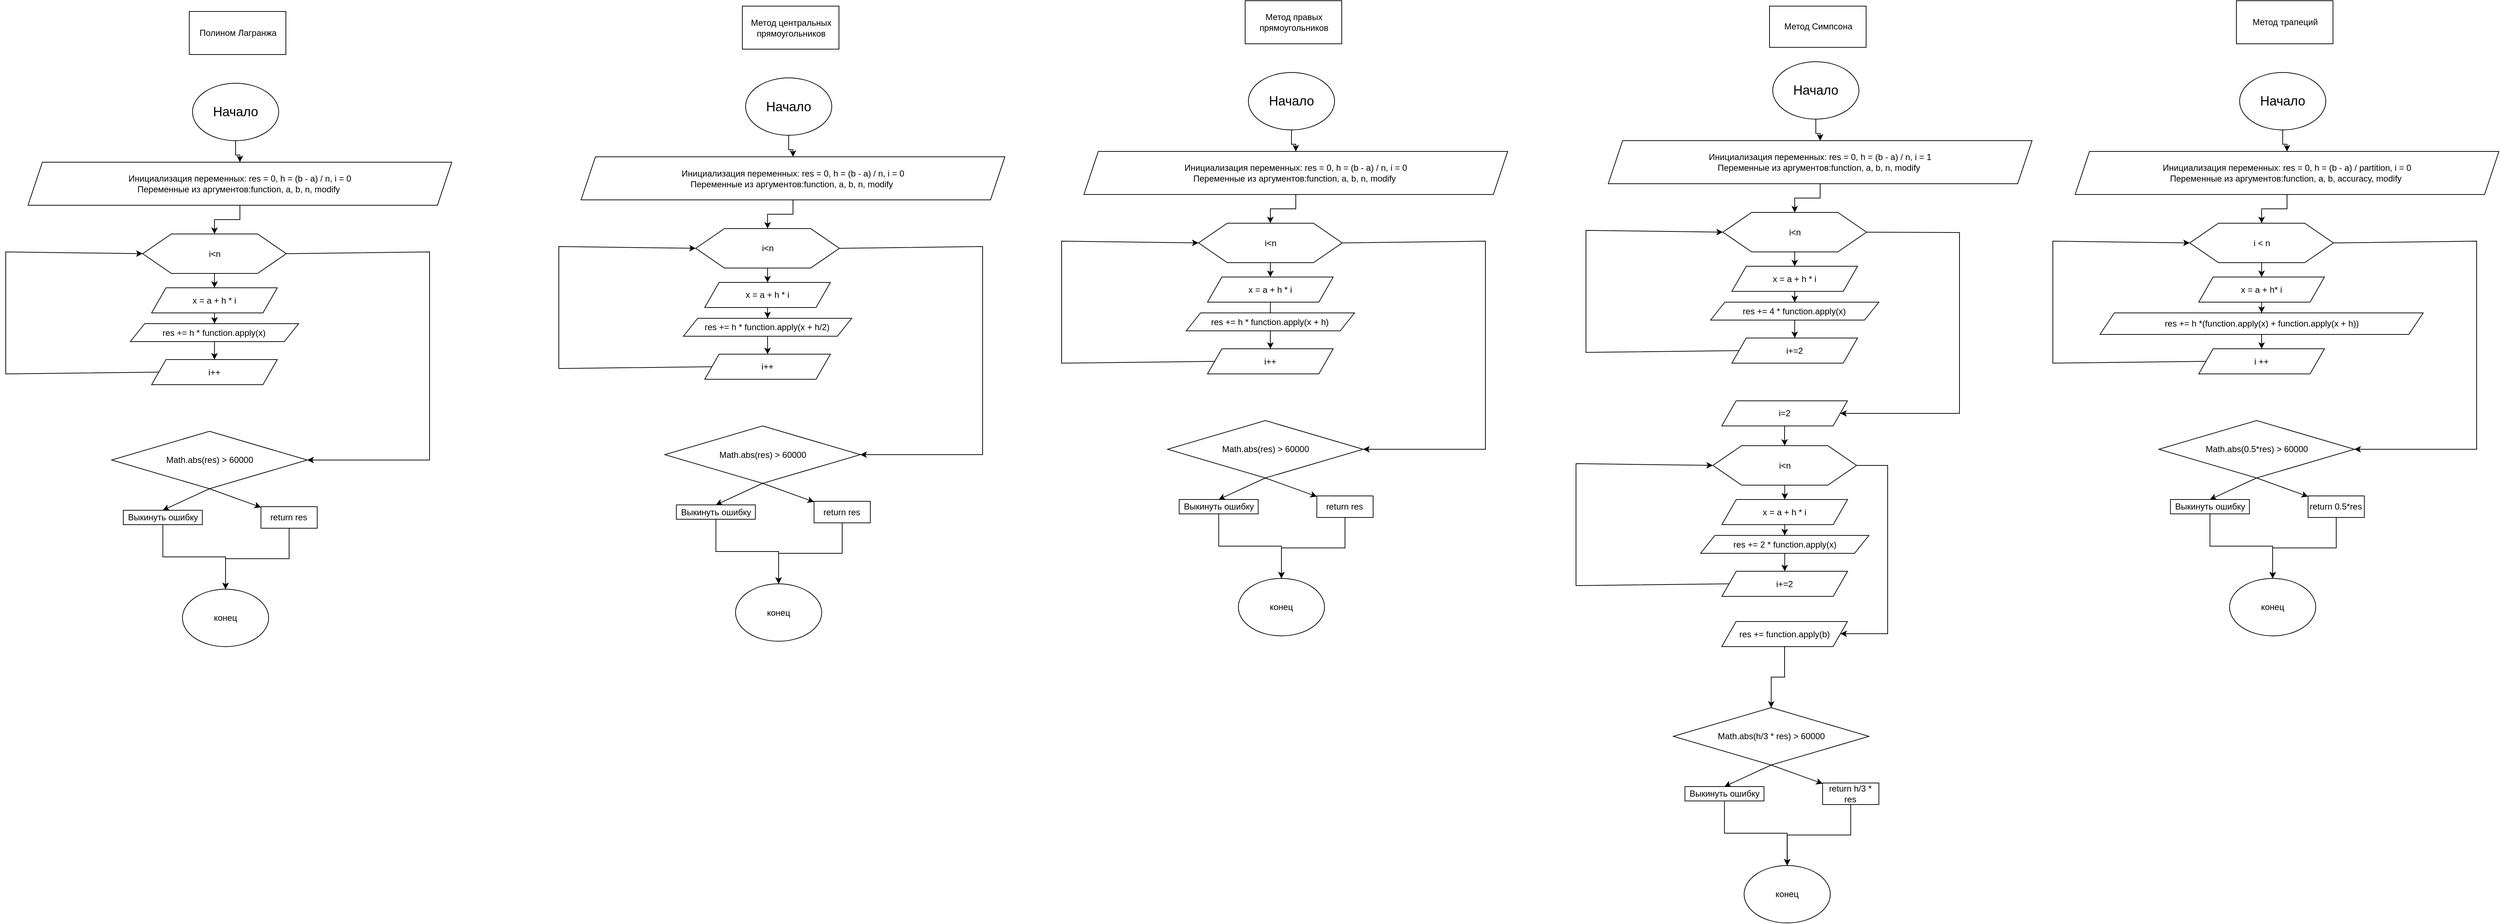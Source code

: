 <mxfile version="24.2.5" type="device">
  <diagram name="Страница — 1" id="jQywgSG6DH7RQjWW9mtv">
    <mxGraphModel dx="5396" dy="464" grid="1" gridSize="10" guides="1" tooltips="1" connect="1" arrows="1" fold="1" page="1" pageScale="1" pageWidth="827" pageHeight="1169" math="0" shadow="0">
      <root>
        <mxCell id="0" />
        <mxCell id="1" parent="0" />
        <mxCell id="feCrvd7pG5GOB3gKW0TG-1" style="edgeStyle=orthogonalEdgeStyle;rounded=0;orthogonalLoop=1;jettySize=auto;html=1;entryX=0.5;entryY=0;entryDx=0;entryDy=0;" parent="1" source="feCrvd7pG5GOB3gKW0TG-2" target="feCrvd7pG5GOB3gKW0TG-4" edge="1">
          <mxGeometry relative="1" as="geometry" />
        </mxCell>
        <mxCell id="feCrvd7pG5GOB3gKW0TG-2" value="&lt;font style=&quot;font-size: 18px;&quot;&gt;Начало&lt;/font&gt;" style="ellipse;whiteSpace=wrap;html=1;" parent="1" vertex="1">
          <mxGeometry x="-1760" y="305" width="120" height="80" as="geometry" />
        </mxCell>
        <mxCell id="feCrvd7pG5GOB3gKW0TG-3" style="edgeStyle=orthogonalEdgeStyle;rounded=0;orthogonalLoop=1;jettySize=auto;html=1;exitX=0.5;exitY=1;exitDx=0;exitDy=0;entryX=0.5;entryY=0;entryDx=0;entryDy=0;" parent="1" source="feCrvd7pG5GOB3gKW0TG-4" target="feCrvd7pG5GOB3gKW0TG-7" edge="1">
          <mxGeometry relative="1" as="geometry">
            <mxPoint x="-1716.5" y="505" as="targetPoint" />
          </mxGeometry>
        </mxCell>
        <mxCell id="feCrvd7pG5GOB3gKW0TG-4" value="&lt;font style=&quot;font-size: 12px;&quot;&gt;Инициализация переменных: res = 0, h = (b - a) / partition, i = 0&lt;/font&gt;&lt;div&gt;&lt;div&gt;&lt;font style=&quot;font-size: 12px;&quot;&gt;Переменные из аргументов:function, a, b, accuracy, modify&amp;nbsp;&lt;/font&gt;&lt;/div&gt;&lt;/div&gt;" style="shape=parallelogram;perimeter=parallelogramPerimeter;whiteSpace=wrap;html=1;fixedSize=1;" parent="1" vertex="1">
          <mxGeometry x="-1989" y="415" width="590" height="60" as="geometry" />
        </mxCell>
        <mxCell id="feCrvd7pG5GOB3gKW0TG-5" value="Метод трапеций" style="rounded=0;whiteSpace=wrap;html=1;" parent="1" vertex="1">
          <mxGeometry x="-1764.5" y="205" width="134.5" height="60" as="geometry" />
        </mxCell>
        <mxCell id="feCrvd7pG5GOB3gKW0TG-6" style="edgeStyle=orthogonalEdgeStyle;rounded=0;orthogonalLoop=1;jettySize=auto;html=1;exitX=0.5;exitY=1;exitDx=0;exitDy=0;entryX=0.5;entryY=0;entryDx=0;entryDy=0;" parent="1" source="feCrvd7pG5GOB3gKW0TG-7" target="feCrvd7pG5GOB3gKW0TG-8" edge="1">
          <mxGeometry relative="1" as="geometry" />
        </mxCell>
        <mxCell id="feCrvd7pG5GOB3gKW0TG-7" value="i &amp;lt; n" style="shape=hexagon;perimeter=hexagonPerimeter2;whiteSpace=wrap;html=1;fixedSize=1;size=40;" parent="1" vertex="1">
          <mxGeometry x="-1829.4" y="515" width="200" height="55" as="geometry" />
        </mxCell>
        <mxCell id="feCrvd7pG5GOB3gKW0TG-26" value="" style="edgeStyle=orthogonalEdgeStyle;rounded=0;orthogonalLoop=1;jettySize=auto;html=1;" parent="1" source="feCrvd7pG5GOB3gKW0TG-8" target="feCrvd7pG5GOB3gKW0TG-24" edge="1">
          <mxGeometry relative="1" as="geometry" />
        </mxCell>
        <mxCell id="feCrvd7pG5GOB3gKW0TG-8" value="x = a + h* i" style="shape=parallelogram;perimeter=parallelogramPerimeter;whiteSpace=wrap;html=1;fixedSize=1;" parent="1" vertex="1">
          <mxGeometry x="-1816.9" y="590" width="175" height="35" as="geometry" />
        </mxCell>
        <mxCell id="feCrvd7pG5GOB3gKW0TG-10" value="Math.abs(0.5*res) &amp;gt; 60000" style="rhombus;whiteSpace=wrap;html=1;" parent="1" vertex="1">
          <mxGeometry x="-1872.47" y="790" width="272.25" height="80" as="geometry" />
        </mxCell>
        <mxCell id="feCrvd7pG5GOB3gKW0TG-33" value="" style="edgeStyle=orthogonalEdgeStyle;rounded=0;orthogonalLoop=1;jettySize=auto;html=1;" parent="1" source="feCrvd7pG5GOB3gKW0TG-11" target="feCrvd7pG5GOB3gKW0TG-21" edge="1">
          <mxGeometry relative="1" as="geometry" />
        </mxCell>
        <mxCell id="feCrvd7pG5GOB3gKW0TG-11" value="Выкинуть ошибку" style="rounded=0;whiteSpace=wrap;html=1;" parent="1" vertex="1">
          <mxGeometry x="-1856.34" y="900" width="110" height="20.04" as="geometry" />
        </mxCell>
        <mxCell id="feCrvd7pG5GOB3gKW0TG-12" value="" style="endArrow=classic;html=1;rounded=0;exitX=0.5;exitY=1;exitDx=0;exitDy=0;entryX=0.5;entryY=0;entryDx=0;entryDy=0;" parent="1" source="feCrvd7pG5GOB3gKW0TG-10" target="feCrvd7pG5GOB3gKW0TG-11" edge="1">
          <mxGeometry width="50" height="50" relative="1" as="geometry">
            <mxPoint x="-1746.34" y="820" as="sourcePoint" />
            <mxPoint x="-1696.34" y="770" as="targetPoint" />
          </mxGeometry>
        </mxCell>
        <mxCell id="feCrvd7pG5GOB3gKW0TG-14" value="" style="endArrow=classic;html=1;rounded=0;exitX=0.5;exitY=1;exitDx=0;exitDy=0;" parent="1" source="feCrvd7pG5GOB3gKW0TG-10" target="feCrvd7pG5GOB3gKW0TG-15" edge="1">
          <mxGeometry width="50" height="50" relative="1" as="geometry">
            <mxPoint x="-1556.34" y="980" as="sourcePoint" />
            <mxPoint x="-1536.34" y="860" as="targetPoint" />
          </mxGeometry>
        </mxCell>
        <mxCell id="feCrvd7pG5GOB3gKW0TG-32" value="" style="edgeStyle=orthogonalEdgeStyle;rounded=0;orthogonalLoop=1;jettySize=auto;html=1;" parent="1" source="feCrvd7pG5GOB3gKW0TG-15" target="feCrvd7pG5GOB3gKW0TG-21" edge="1">
          <mxGeometry relative="1" as="geometry" />
        </mxCell>
        <mxCell id="feCrvd7pG5GOB3gKW0TG-15" value="return 0.5*res" style="rounded=0;whiteSpace=wrap;html=1;" parent="1" vertex="1">
          <mxGeometry x="-1664.72" y="895" width="78.38" height="30.04" as="geometry" />
        </mxCell>
        <mxCell id="feCrvd7pG5GOB3gKW0TG-21" value="конец" style="ellipse;whiteSpace=wrap;html=1;" parent="1" vertex="1">
          <mxGeometry x="-1774.0" y="1010" width="120" height="80" as="geometry" />
        </mxCell>
        <mxCell id="feCrvd7pG5GOB3gKW0TG-23" value="" style="endArrow=classic;html=1;rounded=0;exitX=1;exitY=0.5;exitDx=0;exitDy=0;entryX=1;entryY=0.5;entryDx=0;entryDy=0;" parent="1" source="feCrvd7pG5GOB3gKW0TG-7" target="feCrvd7pG5GOB3gKW0TG-10" edge="1">
          <mxGeometry width="50" height="50" relative="1" as="geometry">
            <mxPoint x="-1680" y="605" as="sourcePoint" />
            <mxPoint x="-1390" y="1023.133" as="targetPoint" />
            <Array as="points">
              <mxPoint x="-1430" y="540" />
              <mxPoint x="-1430" y="830" />
            </Array>
          </mxGeometry>
        </mxCell>
        <mxCell id="feCrvd7pG5GOB3gKW0TG-28" value="" style="edgeStyle=orthogonalEdgeStyle;rounded=0;orthogonalLoop=1;jettySize=auto;html=1;" parent="1" source="feCrvd7pG5GOB3gKW0TG-24" target="feCrvd7pG5GOB3gKW0TG-27" edge="1">
          <mxGeometry relative="1" as="geometry" />
        </mxCell>
        <mxCell id="feCrvd7pG5GOB3gKW0TG-24" value="res += h *(function.apply(x) + function.apply(x + h))" style="shape=parallelogram;perimeter=parallelogramPerimeter;whiteSpace=wrap;html=1;fixedSize=1;" parent="1" vertex="1">
          <mxGeometry x="-1954.4" y="640" width="450" height="30" as="geometry" />
        </mxCell>
        <mxCell id="feCrvd7pG5GOB3gKW0TG-27" value="i ++" style="shape=parallelogram;perimeter=parallelogramPerimeter;whiteSpace=wrap;html=1;fixedSize=1;" parent="1" vertex="1">
          <mxGeometry x="-1816.9" y="690" width="175" height="35" as="geometry" />
        </mxCell>
        <mxCell id="feCrvd7pG5GOB3gKW0TG-31" value="" style="endArrow=classic;html=1;rounded=0;exitX=0;exitY=0.5;exitDx=0;exitDy=0;entryX=0;entryY=0.5;entryDx=0;entryDy=0;" parent="1" source="feCrvd7pG5GOB3gKW0TG-27" target="feCrvd7pG5GOB3gKW0TG-7" edge="1">
          <mxGeometry width="50" height="50" relative="1" as="geometry">
            <mxPoint x="-1750" y="810" as="sourcePoint" />
            <mxPoint x="-1931.067" y="710" as="targetPoint" />
            <Array as="points">
              <mxPoint x="-2020" y="710" />
              <mxPoint x="-2020" y="540" />
            </Array>
          </mxGeometry>
        </mxCell>
        <mxCell id="feCrvd7pG5GOB3gKW0TG-38" value="Метод Симпсона" style="rounded=0;whiteSpace=wrap;html=1;" parent="1" vertex="1">
          <mxGeometry x="-2414.5" y="212.5" width="134.5" height="57.5" as="geometry" />
        </mxCell>
        <mxCell id="feCrvd7pG5GOB3gKW0TG-100" style="edgeStyle=orthogonalEdgeStyle;rounded=0;orthogonalLoop=1;jettySize=auto;html=1;entryX=0.5;entryY=0;entryDx=0;entryDy=0;" parent="1" source="feCrvd7pG5GOB3gKW0TG-101" target="feCrvd7pG5GOB3gKW0TG-103" edge="1">
          <mxGeometry relative="1" as="geometry" />
        </mxCell>
        <mxCell id="feCrvd7pG5GOB3gKW0TG-101" value="&lt;font style=&quot;font-size: 18px;&quot;&gt;Начало&lt;/font&gt;" style="ellipse;whiteSpace=wrap;html=1;" parent="1" vertex="1">
          <mxGeometry x="-4610" y="320" width="120" height="80" as="geometry" />
        </mxCell>
        <mxCell id="feCrvd7pG5GOB3gKW0TG-102" style="edgeStyle=orthogonalEdgeStyle;rounded=0;orthogonalLoop=1;jettySize=auto;html=1;exitX=0.5;exitY=1;exitDx=0;exitDy=0;entryX=0.5;entryY=0;entryDx=0;entryDy=0;" parent="1" source="feCrvd7pG5GOB3gKW0TG-103" target="feCrvd7pG5GOB3gKW0TG-106" edge="1">
          <mxGeometry relative="1" as="geometry">
            <mxPoint x="-4566.5" y="520" as="targetPoint" />
          </mxGeometry>
        </mxCell>
        <mxCell id="feCrvd7pG5GOB3gKW0TG-103" value="&lt;font style=&quot;font-size: 12px;&quot;&gt;Инициализация переменных: res = 0, h = (b - a) / n, i = 0&lt;/font&gt;&lt;div&gt;&lt;div&gt;&lt;font style=&quot;font-size: 12px;&quot;&gt;Переменные из аргументов:function, a, b, n, modify&amp;nbsp;&lt;/font&gt;&lt;/div&gt;&lt;/div&gt;" style="shape=parallelogram;perimeter=parallelogramPerimeter;whiteSpace=wrap;html=1;fixedSize=1;" parent="1" vertex="1">
          <mxGeometry x="-4839" y="430" width="590" height="60" as="geometry" />
        </mxCell>
        <mxCell id="feCrvd7pG5GOB3gKW0TG-104" value="Полином Лагранжа" style="rounded=0;whiteSpace=wrap;html=1;" parent="1" vertex="1">
          <mxGeometry x="-4614.5" y="220" width="134.5" height="60" as="geometry" />
        </mxCell>
        <mxCell id="feCrvd7pG5GOB3gKW0TG-105" style="edgeStyle=orthogonalEdgeStyle;rounded=0;orthogonalLoop=1;jettySize=auto;html=1;exitX=0.5;exitY=1;exitDx=0;exitDy=0;entryX=0.5;entryY=0;entryDx=0;entryDy=0;" parent="1" source="feCrvd7pG5GOB3gKW0TG-106" target="feCrvd7pG5GOB3gKW0TG-108" edge="1">
          <mxGeometry relative="1" as="geometry" />
        </mxCell>
        <mxCell id="feCrvd7pG5GOB3gKW0TG-106" value="i&amp;lt;n" style="shape=hexagon;perimeter=hexagonPerimeter2;whiteSpace=wrap;html=1;fixedSize=1;size=40;" parent="1" vertex="1">
          <mxGeometry x="-4679.4" y="530" width="200" height="55" as="geometry" />
        </mxCell>
        <mxCell id="feCrvd7pG5GOB3gKW0TG-107" value="" style="edgeStyle=orthogonalEdgeStyle;rounded=0;orthogonalLoop=1;jettySize=auto;html=1;" parent="1" source="feCrvd7pG5GOB3gKW0TG-108" target="feCrvd7pG5GOB3gKW0TG-119" edge="1">
          <mxGeometry relative="1" as="geometry" />
        </mxCell>
        <mxCell id="feCrvd7pG5GOB3gKW0TG-108" value="x = a + h * i" style="shape=parallelogram;perimeter=parallelogramPerimeter;whiteSpace=wrap;html=1;fixedSize=1;" parent="1" vertex="1">
          <mxGeometry x="-4666.9" y="605" width="175" height="35" as="geometry" />
        </mxCell>
        <mxCell id="feCrvd7pG5GOB3gKW0TG-109" value="Math.abs(res) &amp;gt; 60000" style="rhombus;whiteSpace=wrap;html=1;" parent="1" vertex="1">
          <mxGeometry x="-4722.47" y="805" width="272.25" height="80" as="geometry" />
        </mxCell>
        <mxCell id="feCrvd7pG5GOB3gKW0TG-110" value="" style="edgeStyle=orthogonalEdgeStyle;rounded=0;orthogonalLoop=1;jettySize=auto;html=1;" parent="1" source="feCrvd7pG5GOB3gKW0TG-111" target="feCrvd7pG5GOB3gKW0TG-116" edge="1">
          <mxGeometry relative="1" as="geometry" />
        </mxCell>
        <mxCell id="feCrvd7pG5GOB3gKW0TG-111" value="Выкинуть ошибку" style="rounded=0;whiteSpace=wrap;html=1;" parent="1" vertex="1">
          <mxGeometry x="-4706.34" y="915" width="110" height="20.04" as="geometry" />
        </mxCell>
        <mxCell id="feCrvd7pG5GOB3gKW0TG-112" value="" style="endArrow=classic;html=1;rounded=0;exitX=0.5;exitY=1;exitDx=0;exitDy=0;entryX=0.5;entryY=0;entryDx=0;entryDy=0;" parent="1" source="feCrvd7pG5GOB3gKW0TG-109" target="feCrvd7pG5GOB3gKW0TG-111" edge="1">
          <mxGeometry width="50" height="50" relative="1" as="geometry">
            <mxPoint x="-4596.34" y="835" as="sourcePoint" />
            <mxPoint x="-4546.34" y="785" as="targetPoint" />
          </mxGeometry>
        </mxCell>
        <mxCell id="feCrvd7pG5GOB3gKW0TG-113" value="" style="endArrow=classic;html=1;rounded=0;exitX=0.5;exitY=1;exitDx=0;exitDy=0;" parent="1" source="feCrvd7pG5GOB3gKW0TG-109" target="feCrvd7pG5GOB3gKW0TG-115" edge="1">
          <mxGeometry width="50" height="50" relative="1" as="geometry">
            <mxPoint x="-4406.34" y="995" as="sourcePoint" />
            <mxPoint x="-4386.34" y="875" as="targetPoint" />
          </mxGeometry>
        </mxCell>
        <mxCell id="feCrvd7pG5GOB3gKW0TG-114" value="" style="edgeStyle=orthogonalEdgeStyle;rounded=0;orthogonalLoop=1;jettySize=auto;html=1;" parent="1" source="feCrvd7pG5GOB3gKW0TG-115" target="feCrvd7pG5GOB3gKW0TG-116" edge="1">
          <mxGeometry relative="1" as="geometry" />
        </mxCell>
        <mxCell id="feCrvd7pG5GOB3gKW0TG-115" value="return res" style="rounded=0;whiteSpace=wrap;html=1;" parent="1" vertex="1">
          <mxGeometry x="-4514.72" y="910" width="78.38" height="30.04" as="geometry" />
        </mxCell>
        <mxCell id="feCrvd7pG5GOB3gKW0TG-116" value="конец" style="ellipse;whiteSpace=wrap;html=1;" parent="1" vertex="1">
          <mxGeometry x="-4624" y="1025" width="120" height="80" as="geometry" />
        </mxCell>
        <mxCell id="feCrvd7pG5GOB3gKW0TG-117" value="" style="endArrow=classic;html=1;rounded=0;exitX=1;exitY=0.5;exitDx=0;exitDy=0;entryX=1;entryY=0.5;entryDx=0;entryDy=0;" parent="1" source="feCrvd7pG5GOB3gKW0TG-106" target="feCrvd7pG5GOB3gKW0TG-109" edge="1">
          <mxGeometry width="50" height="50" relative="1" as="geometry">
            <mxPoint x="-4530" y="620" as="sourcePoint" />
            <mxPoint x="-4240" y="1038.133" as="targetPoint" />
            <Array as="points">
              <mxPoint x="-4280" y="555" />
              <mxPoint x="-4280" y="845" />
            </Array>
          </mxGeometry>
        </mxCell>
        <mxCell id="feCrvd7pG5GOB3gKW0TG-118" value="" style="edgeStyle=orthogonalEdgeStyle;rounded=0;orthogonalLoop=1;jettySize=auto;html=1;" parent="1" source="feCrvd7pG5GOB3gKW0TG-119" target="feCrvd7pG5GOB3gKW0TG-120" edge="1">
          <mxGeometry relative="1" as="geometry" />
        </mxCell>
        <mxCell id="feCrvd7pG5GOB3gKW0TG-119" value="res += h * function.apply(x)" style="shape=parallelogram;perimeter=parallelogramPerimeter;whiteSpace=wrap;html=1;fixedSize=1;" parent="1" vertex="1">
          <mxGeometry x="-4696.6" y="655" width="234.4" height="25" as="geometry" />
        </mxCell>
        <mxCell id="feCrvd7pG5GOB3gKW0TG-120" value="i++" style="shape=parallelogram;perimeter=parallelogramPerimeter;whiteSpace=wrap;html=1;fixedSize=1;" parent="1" vertex="1">
          <mxGeometry x="-4666.9" y="705" width="175" height="35" as="geometry" />
        </mxCell>
        <mxCell id="feCrvd7pG5GOB3gKW0TG-121" value="" style="endArrow=classic;html=1;rounded=0;exitX=0;exitY=0.5;exitDx=0;exitDy=0;entryX=0;entryY=0.5;entryDx=0;entryDy=0;" parent="1" source="feCrvd7pG5GOB3gKW0TG-120" target="feCrvd7pG5GOB3gKW0TG-106" edge="1">
          <mxGeometry width="50" height="50" relative="1" as="geometry">
            <mxPoint x="-4600" y="825" as="sourcePoint" />
            <mxPoint x="-4781.067" y="725" as="targetPoint" />
            <Array as="points">
              <mxPoint x="-4870" y="725" />
              <mxPoint x="-4870" y="555" />
            </Array>
          </mxGeometry>
        </mxCell>
        <mxCell id="feCrvd7pG5GOB3gKW0TG-122" style="edgeStyle=orthogonalEdgeStyle;rounded=0;orthogonalLoop=1;jettySize=auto;html=1;entryX=0.5;entryY=0;entryDx=0;entryDy=0;" parent="1" source="feCrvd7pG5GOB3gKW0TG-123" target="feCrvd7pG5GOB3gKW0TG-125" edge="1">
          <mxGeometry relative="1" as="geometry" />
        </mxCell>
        <mxCell id="feCrvd7pG5GOB3gKW0TG-123" value="&lt;font style=&quot;font-size: 18px;&quot;&gt;Начало&lt;/font&gt;" style="ellipse;whiteSpace=wrap;html=1;" parent="1" vertex="1">
          <mxGeometry x="-3840" y="312.5" width="120" height="80" as="geometry" />
        </mxCell>
        <mxCell id="feCrvd7pG5GOB3gKW0TG-124" style="edgeStyle=orthogonalEdgeStyle;rounded=0;orthogonalLoop=1;jettySize=auto;html=1;exitX=0.5;exitY=1;exitDx=0;exitDy=0;entryX=0.5;entryY=0;entryDx=0;entryDy=0;" parent="1" source="feCrvd7pG5GOB3gKW0TG-125" target="feCrvd7pG5GOB3gKW0TG-128" edge="1">
          <mxGeometry relative="1" as="geometry">
            <mxPoint x="-3796.5" y="512.5" as="targetPoint" />
          </mxGeometry>
        </mxCell>
        <mxCell id="feCrvd7pG5GOB3gKW0TG-125" value="&lt;font style=&quot;font-size: 12px;&quot;&gt;Инициализация переменных: res = 0, h = (b - a) / n, i = 0&lt;/font&gt;&lt;div&gt;&lt;div&gt;&lt;font style=&quot;font-size: 12px;&quot;&gt;Переменные из аргументов:function, a, b, n, modify&amp;nbsp;&lt;/font&gt;&lt;/div&gt;&lt;/div&gt;" style="shape=parallelogram;perimeter=parallelogramPerimeter;whiteSpace=wrap;html=1;fixedSize=1;" parent="1" vertex="1">
          <mxGeometry x="-4069" y="422.5" width="590" height="60" as="geometry" />
        </mxCell>
        <mxCell id="feCrvd7pG5GOB3gKW0TG-126" value="Метод центральных прямоугольников" style="rounded=0;whiteSpace=wrap;html=1;" parent="1" vertex="1">
          <mxGeometry x="-3844.5" y="212.5" width="134.5" height="60" as="geometry" />
        </mxCell>
        <mxCell id="feCrvd7pG5GOB3gKW0TG-127" style="edgeStyle=orthogonalEdgeStyle;rounded=0;orthogonalLoop=1;jettySize=auto;html=1;exitX=0.5;exitY=1;exitDx=0;exitDy=0;entryX=0.5;entryY=0;entryDx=0;entryDy=0;" parent="1" source="feCrvd7pG5GOB3gKW0TG-128" target="feCrvd7pG5GOB3gKW0TG-130" edge="1">
          <mxGeometry relative="1" as="geometry" />
        </mxCell>
        <mxCell id="feCrvd7pG5GOB3gKW0TG-128" value="i&amp;lt;n" style="shape=hexagon;perimeter=hexagonPerimeter2;whiteSpace=wrap;html=1;fixedSize=1;size=40;" parent="1" vertex="1">
          <mxGeometry x="-3909.4" y="522.5" width="200" height="55" as="geometry" />
        </mxCell>
        <mxCell id="feCrvd7pG5GOB3gKW0TG-129" value="" style="edgeStyle=orthogonalEdgeStyle;rounded=0;orthogonalLoop=1;jettySize=auto;html=1;" parent="1" source="feCrvd7pG5GOB3gKW0TG-130" target="feCrvd7pG5GOB3gKW0TG-141" edge="1">
          <mxGeometry relative="1" as="geometry" />
        </mxCell>
        <mxCell id="feCrvd7pG5GOB3gKW0TG-130" value="x = a + h * i" style="shape=parallelogram;perimeter=parallelogramPerimeter;whiteSpace=wrap;html=1;fixedSize=1;" parent="1" vertex="1">
          <mxGeometry x="-3896.9" y="597.5" width="175" height="35" as="geometry" />
        </mxCell>
        <mxCell id="feCrvd7pG5GOB3gKW0TG-131" value="Math.abs(res) &amp;gt; 60000" style="rhombus;whiteSpace=wrap;html=1;" parent="1" vertex="1">
          <mxGeometry x="-3952.47" y="797.5" width="272.25" height="80" as="geometry" />
        </mxCell>
        <mxCell id="feCrvd7pG5GOB3gKW0TG-132" value="" style="edgeStyle=orthogonalEdgeStyle;rounded=0;orthogonalLoop=1;jettySize=auto;html=1;" parent="1" source="feCrvd7pG5GOB3gKW0TG-133" target="feCrvd7pG5GOB3gKW0TG-138" edge="1">
          <mxGeometry relative="1" as="geometry" />
        </mxCell>
        <mxCell id="feCrvd7pG5GOB3gKW0TG-133" value="Выкинуть ошибку" style="rounded=0;whiteSpace=wrap;html=1;" parent="1" vertex="1">
          <mxGeometry x="-3936.34" y="907.5" width="110" height="20.04" as="geometry" />
        </mxCell>
        <mxCell id="feCrvd7pG5GOB3gKW0TG-134" value="" style="endArrow=classic;html=1;rounded=0;exitX=0.5;exitY=1;exitDx=0;exitDy=0;entryX=0.5;entryY=0;entryDx=0;entryDy=0;" parent="1" source="feCrvd7pG5GOB3gKW0TG-131" target="feCrvd7pG5GOB3gKW0TG-133" edge="1">
          <mxGeometry width="50" height="50" relative="1" as="geometry">
            <mxPoint x="-3826.34" y="827.5" as="sourcePoint" />
            <mxPoint x="-3776.34" y="777.5" as="targetPoint" />
          </mxGeometry>
        </mxCell>
        <mxCell id="feCrvd7pG5GOB3gKW0TG-135" value="" style="endArrow=classic;html=1;rounded=0;exitX=0.5;exitY=1;exitDx=0;exitDy=0;" parent="1" source="feCrvd7pG5GOB3gKW0TG-131" target="feCrvd7pG5GOB3gKW0TG-137" edge="1">
          <mxGeometry width="50" height="50" relative="1" as="geometry">
            <mxPoint x="-3636.34" y="987.5" as="sourcePoint" />
            <mxPoint x="-3616.34" y="867.5" as="targetPoint" />
          </mxGeometry>
        </mxCell>
        <mxCell id="feCrvd7pG5GOB3gKW0TG-136" value="" style="edgeStyle=orthogonalEdgeStyle;rounded=0;orthogonalLoop=1;jettySize=auto;html=1;" parent="1" source="feCrvd7pG5GOB3gKW0TG-137" target="feCrvd7pG5GOB3gKW0TG-138" edge="1">
          <mxGeometry relative="1" as="geometry" />
        </mxCell>
        <mxCell id="feCrvd7pG5GOB3gKW0TG-137" value="return res" style="rounded=0;whiteSpace=wrap;html=1;" parent="1" vertex="1">
          <mxGeometry x="-3744.72" y="902.5" width="78.38" height="30.04" as="geometry" />
        </mxCell>
        <mxCell id="feCrvd7pG5GOB3gKW0TG-138" value="конец" style="ellipse;whiteSpace=wrap;html=1;" parent="1" vertex="1">
          <mxGeometry x="-3854" y="1017.5" width="120" height="80" as="geometry" />
        </mxCell>
        <mxCell id="feCrvd7pG5GOB3gKW0TG-139" value="" style="endArrow=classic;html=1;rounded=0;exitX=1;exitY=0.5;exitDx=0;exitDy=0;entryX=1;entryY=0.5;entryDx=0;entryDy=0;" parent="1" source="feCrvd7pG5GOB3gKW0TG-128" target="feCrvd7pG5GOB3gKW0TG-131" edge="1">
          <mxGeometry width="50" height="50" relative="1" as="geometry">
            <mxPoint x="-3760" y="612.5" as="sourcePoint" />
            <mxPoint x="-3470" y="1030.633" as="targetPoint" />
            <Array as="points">
              <mxPoint x="-3510" y="547.5" />
              <mxPoint x="-3510" y="837.5" />
            </Array>
          </mxGeometry>
        </mxCell>
        <mxCell id="feCrvd7pG5GOB3gKW0TG-140" value="" style="edgeStyle=orthogonalEdgeStyle;rounded=0;orthogonalLoop=1;jettySize=auto;html=1;" parent="1" source="feCrvd7pG5GOB3gKW0TG-141" target="feCrvd7pG5GOB3gKW0TG-142" edge="1">
          <mxGeometry relative="1" as="geometry" />
        </mxCell>
        <mxCell id="feCrvd7pG5GOB3gKW0TG-141" value="res += h * function.apply(x + h/2)" style="shape=parallelogram;perimeter=parallelogramPerimeter;whiteSpace=wrap;html=1;fixedSize=1;" parent="1" vertex="1">
          <mxGeometry x="-3926.6" y="647.5" width="234.4" height="25" as="geometry" />
        </mxCell>
        <mxCell id="feCrvd7pG5GOB3gKW0TG-142" value="i++" style="shape=parallelogram;perimeter=parallelogramPerimeter;whiteSpace=wrap;html=1;fixedSize=1;" parent="1" vertex="1">
          <mxGeometry x="-3896.9" y="697.5" width="175" height="35" as="geometry" />
        </mxCell>
        <mxCell id="feCrvd7pG5GOB3gKW0TG-143" value="" style="endArrow=classic;html=1;rounded=0;exitX=0;exitY=0.5;exitDx=0;exitDy=0;entryX=0;entryY=0.5;entryDx=0;entryDy=0;" parent="1" source="feCrvd7pG5GOB3gKW0TG-142" target="feCrvd7pG5GOB3gKW0TG-128" edge="1">
          <mxGeometry width="50" height="50" relative="1" as="geometry">
            <mxPoint x="-3830" y="817.5" as="sourcePoint" />
            <mxPoint x="-4011.067" y="717.5" as="targetPoint" />
            <Array as="points">
              <mxPoint x="-4100" y="717.5" />
              <mxPoint x="-4100" y="547.5" />
            </Array>
          </mxGeometry>
        </mxCell>
        <mxCell id="feCrvd7pG5GOB3gKW0TG-167" style="edgeStyle=orthogonalEdgeStyle;rounded=0;orthogonalLoop=1;jettySize=auto;html=1;entryX=0.5;entryY=0;entryDx=0;entryDy=0;" parent="1" source="feCrvd7pG5GOB3gKW0TG-168" target="feCrvd7pG5GOB3gKW0TG-170" edge="1">
          <mxGeometry relative="1" as="geometry" />
        </mxCell>
        <mxCell id="feCrvd7pG5GOB3gKW0TG-168" value="&lt;font style=&quot;font-size: 18px;&quot;&gt;Начало&lt;/font&gt;" style="ellipse;whiteSpace=wrap;html=1;" parent="1" vertex="1">
          <mxGeometry x="-3140" y="305" width="120" height="80" as="geometry" />
        </mxCell>
        <mxCell id="feCrvd7pG5GOB3gKW0TG-169" style="edgeStyle=orthogonalEdgeStyle;rounded=0;orthogonalLoop=1;jettySize=auto;html=1;exitX=0.5;exitY=1;exitDx=0;exitDy=0;entryX=0.5;entryY=0;entryDx=0;entryDy=0;" parent="1" source="feCrvd7pG5GOB3gKW0TG-170" target="feCrvd7pG5GOB3gKW0TG-173" edge="1">
          <mxGeometry relative="1" as="geometry">
            <mxPoint x="-3096.5" y="505" as="targetPoint" />
          </mxGeometry>
        </mxCell>
        <mxCell id="feCrvd7pG5GOB3gKW0TG-170" value="&lt;font style=&quot;font-size: 12px;&quot;&gt;Инициализация переменных: res = 0, h = (b - a) / n, i = 0&lt;/font&gt;&lt;div&gt;&lt;div&gt;&lt;font style=&quot;font-size: 12px;&quot;&gt;Переменные из аргументов:function, a, b, n, modify&amp;nbsp;&lt;/font&gt;&lt;/div&gt;&lt;/div&gt;" style="shape=parallelogram;perimeter=parallelogramPerimeter;whiteSpace=wrap;html=1;fixedSize=1;" parent="1" vertex="1">
          <mxGeometry x="-3369" y="415" width="590" height="60" as="geometry" />
        </mxCell>
        <mxCell id="feCrvd7pG5GOB3gKW0TG-171" value="Метод правых прямоугольников" style="rounded=0;whiteSpace=wrap;html=1;" parent="1" vertex="1">
          <mxGeometry x="-3144.5" y="205" width="134.5" height="60" as="geometry" />
        </mxCell>
        <mxCell id="feCrvd7pG5GOB3gKW0TG-172" style="edgeStyle=orthogonalEdgeStyle;rounded=0;orthogonalLoop=1;jettySize=auto;html=1;exitX=0.5;exitY=1;exitDx=0;exitDy=0;entryX=0.5;entryY=0;entryDx=0;entryDy=0;" parent="1" source="feCrvd7pG5GOB3gKW0TG-173" target="feCrvd7pG5GOB3gKW0TG-175" edge="1">
          <mxGeometry relative="1" as="geometry" />
        </mxCell>
        <mxCell id="feCrvd7pG5GOB3gKW0TG-173" value="i&amp;lt;n" style="shape=hexagon;perimeter=hexagonPerimeter2;whiteSpace=wrap;html=1;fixedSize=1;size=40;" parent="1" vertex="1">
          <mxGeometry x="-3209.4" y="515" width="200" height="55" as="geometry" />
        </mxCell>
        <mxCell id="feCrvd7pG5GOB3gKW0TG-174" value="" style="edgeStyle=orthogonalEdgeStyle;rounded=0;orthogonalLoop=1;jettySize=auto;html=1;" parent="1" source="feCrvd7pG5GOB3gKW0TG-175" target="feCrvd7pG5GOB3gKW0TG-186" edge="1">
          <mxGeometry relative="1" as="geometry" />
        </mxCell>
        <mxCell id="feCrvd7pG5GOB3gKW0TG-175" value="x = a + h * i" style="shape=parallelogram;perimeter=parallelogramPerimeter;whiteSpace=wrap;html=1;fixedSize=1;" parent="1" vertex="1">
          <mxGeometry x="-3196.9" y="590" width="175" height="35" as="geometry" />
        </mxCell>
        <mxCell id="feCrvd7pG5GOB3gKW0TG-176" value="Math.abs(res) &amp;gt; 60000" style="rhombus;whiteSpace=wrap;html=1;" parent="1" vertex="1">
          <mxGeometry x="-3252.47" y="790" width="272.25" height="80" as="geometry" />
        </mxCell>
        <mxCell id="feCrvd7pG5GOB3gKW0TG-177" value="" style="edgeStyle=orthogonalEdgeStyle;rounded=0;orthogonalLoop=1;jettySize=auto;html=1;" parent="1" source="feCrvd7pG5GOB3gKW0TG-178" target="feCrvd7pG5GOB3gKW0TG-183" edge="1">
          <mxGeometry relative="1" as="geometry" />
        </mxCell>
        <mxCell id="feCrvd7pG5GOB3gKW0TG-178" value="Выкинуть ошибку" style="rounded=0;whiteSpace=wrap;html=1;" parent="1" vertex="1">
          <mxGeometry x="-3236.34" y="900" width="110" height="20.04" as="geometry" />
        </mxCell>
        <mxCell id="feCrvd7pG5GOB3gKW0TG-179" value="" style="endArrow=classic;html=1;rounded=0;exitX=0.5;exitY=1;exitDx=0;exitDy=0;entryX=0.5;entryY=0;entryDx=0;entryDy=0;" parent="1" source="feCrvd7pG5GOB3gKW0TG-176" target="feCrvd7pG5GOB3gKW0TG-178" edge="1">
          <mxGeometry width="50" height="50" relative="1" as="geometry">
            <mxPoint x="-3126.34" y="820" as="sourcePoint" />
            <mxPoint x="-3076.34" y="770" as="targetPoint" />
          </mxGeometry>
        </mxCell>
        <mxCell id="feCrvd7pG5GOB3gKW0TG-180" value="" style="endArrow=classic;html=1;rounded=0;exitX=0.5;exitY=1;exitDx=0;exitDy=0;" parent="1" source="feCrvd7pG5GOB3gKW0TG-176" target="feCrvd7pG5GOB3gKW0TG-182" edge="1">
          <mxGeometry width="50" height="50" relative="1" as="geometry">
            <mxPoint x="-2936.34" y="980" as="sourcePoint" />
            <mxPoint x="-2916.34" y="860" as="targetPoint" />
          </mxGeometry>
        </mxCell>
        <mxCell id="feCrvd7pG5GOB3gKW0TG-181" value="" style="edgeStyle=orthogonalEdgeStyle;rounded=0;orthogonalLoop=1;jettySize=auto;html=1;" parent="1" source="feCrvd7pG5GOB3gKW0TG-182" target="feCrvd7pG5GOB3gKW0TG-183" edge="1">
          <mxGeometry relative="1" as="geometry" />
        </mxCell>
        <mxCell id="feCrvd7pG5GOB3gKW0TG-182" value="return res" style="rounded=0;whiteSpace=wrap;html=1;" parent="1" vertex="1">
          <mxGeometry x="-3044.72" y="895" width="78.38" height="30.04" as="geometry" />
        </mxCell>
        <mxCell id="feCrvd7pG5GOB3gKW0TG-183" value="конец" style="ellipse;whiteSpace=wrap;html=1;" parent="1" vertex="1">
          <mxGeometry x="-3154" y="1010" width="120" height="80" as="geometry" />
        </mxCell>
        <mxCell id="feCrvd7pG5GOB3gKW0TG-184" value="" style="endArrow=classic;html=1;rounded=0;exitX=1;exitY=0.5;exitDx=0;exitDy=0;entryX=1;entryY=0.5;entryDx=0;entryDy=0;" parent="1" source="feCrvd7pG5GOB3gKW0TG-173" target="feCrvd7pG5GOB3gKW0TG-176" edge="1">
          <mxGeometry width="50" height="50" relative="1" as="geometry">
            <mxPoint x="-3060" y="605" as="sourcePoint" />
            <mxPoint x="-2770" y="1023.133" as="targetPoint" />
            <Array as="points">
              <mxPoint x="-2810" y="540" />
              <mxPoint x="-2810" y="830" />
            </Array>
          </mxGeometry>
        </mxCell>
        <mxCell id="feCrvd7pG5GOB3gKW0TG-185" value="" style="edgeStyle=orthogonalEdgeStyle;rounded=0;orthogonalLoop=1;jettySize=auto;html=1;" parent="1" source="feCrvd7pG5GOB3gKW0TG-186" target="feCrvd7pG5GOB3gKW0TG-187" edge="1">
          <mxGeometry relative="1" as="geometry" />
        </mxCell>
        <mxCell id="feCrvd7pG5GOB3gKW0TG-186" value="res += h * function.apply(x + h)" style="shape=parallelogram;perimeter=parallelogramPerimeter;whiteSpace=wrap;html=1;fixedSize=1;" parent="1" vertex="1">
          <mxGeometry x="-3226.6" y="640" width="234.4" height="25" as="geometry" />
        </mxCell>
        <mxCell id="feCrvd7pG5GOB3gKW0TG-187" value="i++" style="shape=parallelogram;perimeter=parallelogramPerimeter;whiteSpace=wrap;html=1;fixedSize=1;" parent="1" vertex="1">
          <mxGeometry x="-3196.9" y="690" width="175" height="35" as="geometry" />
        </mxCell>
        <mxCell id="feCrvd7pG5GOB3gKW0TG-188" value="" style="endArrow=classic;html=1;rounded=0;exitX=0;exitY=0.5;exitDx=0;exitDy=0;entryX=0;entryY=0.5;entryDx=0;entryDy=0;" parent="1" source="feCrvd7pG5GOB3gKW0TG-187" target="feCrvd7pG5GOB3gKW0TG-173" edge="1">
          <mxGeometry width="50" height="50" relative="1" as="geometry">
            <mxPoint x="-3130" y="810" as="sourcePoint" />
            <mxPoint x="-3311.067" y="710" as="targetPoint" />
            <Array as="points">
              <mxPoint x="-3400" y="710" />
              <mxPoint x="-3400" y="540" />
            </Array>
          </mxGeometry>
        </mxCell>
        <mxCell id="feCrvd7pG5GOB3gKW0TG-189" style="edgeStyle=orthogonalEdgeStyle;rounded=0;orthogonalLoop=1;jettySize=auto;html=1;entryX=0.5;entryY=0;entryDx=0;entryDy=0;" parent="1" source="feCrvd7pG5GOB3gKW0TG-190" target="feCrvd7pG5GOB3gKW0TG-192" edge="1">
          <mxGeometry relative="1" as="geometry" />
        </mxCell>
        <mxCell id="feCrvd7pG5GOB3gKW0TG-190" value="&lt;font style=&quot;font-size: 18px;&quot;&gt;Начало&lt;/font&gt;" style="ellipse;whiteSpace=wrap;html=1;" parent="1" vertex="1">
          <mxGeometry x="-2410" y="290" width="120" height="80" as="geometry" />
        </mxCell>
        <mxCell id="feCrvd7pG5GOB3gKW0TG-191" style="edgeStyle=orthogonalEdgeStyle;rounded=0;orthogonalLoop=1;jettySize=auto;html=1;exitX=0.5;exitY=1;exitDx=0;exitDy=0;entryX=0.5;entryY=0;entryDx=0;entryDy=0;" parent="1" source="feCrvd7pG5GOB3gKW0TG-192" target="feCrvd7pG5GOB3gKW0TG-194" edge="1">
          <mxGeometry relative="1" as="geometry">
            <mxPoint x="-2366.5" y="490" as="targetPoint" />
          </mxGeometry>
        </mxCell>
        <mxCell id="feCrvd7pG5GOB3gKW0TG-192" value="&lt;font style=&quot;font-size: 12px;&quot;&gt;Инициализация переменных: res = 0, h = (b - a) / n, i = 1&lt;/font&gt;&lt;div&gt;&lt;div&gt;&lt;font style=&quot;font-size: 12px;&quot;&gt;Переменные из аргументов:function, a, b, n, modify&amp;nbsp;&lt;/font&gt;&lt;/div&gt;&lt;/div&gt;" style="shape=parallelogram;perimeter=parallelogramPerimeter;whiteSpace=wrap;html=1;fixedSize=1;" parent="1" vertex="1">
          <mxGeometry x="-2639" y="400" width="590" height="60" as="geometry" />
        </mxCell>
        <mxCell id="feCrvd7pG5GOB3gKW0TG-193" style="edgeStyle=orthogonalEdgeStyle;rounded=0;orthogonalLoop=1;jettySize=auto;html=1;exitX=0.5;exitY=1;exitDx=0;exitDy=0;entryX=0.5;entryY=0;entryDx=0;entryDy=0;" parent="1" source="feCrvd7pG5GOB3gKW0TG-194" target="feCrvd7pG5GOB3gKW0TG-196" edge="1">
          <mxGeometry relative="1" as="geometry" />
        </mxCell>
        <mxCell id="feCrvd7pG5GOB3gKW0TG-194" value="i&amp;lt;n" style="shape=hexagon;perimeter=hexagonPerimeter2;whiteSpace=wrap;html=1;fixedSize=1;size=40;" parent="1" vertex="1">
          <mxGeometry x="-2479.4" y="500" width="200" height="55" as="geometry" />
        </mxCell>
        <mxCell id="feCrvd7pG5GOB3gKW0TG-195" value="" style="edgeStyle=orthogonalEdgeStyle;rounded=0;orthogonalLoop=1;jettySize=auto;html=1;" parent="1" source="feCrvd7pG5GOB3gKW0TG-196" target="feCrvd7pG5GOB3gKW0TG-207" edge="1">
          <mxGeometry relative="1" as="geometry" />
        </mxCell>
        <mxCell id="feCrvd7pG5GOB3gKW0TG-196" value="x = a + h * i" style="shape=parallelogram;perimeter=parallelogramPerimeter;whiteSpace=wrap;html=1;fixedSize=1;" parent="1" vertex="1">
          <mxGeometry x="-2466.9" y="575" width="175" height="35" as="geometry" />
        </mxCell>
        <mxCell id="feCrvd7pG5GOB3gKW0TG-197" value="Math.abs(h/3 * res) &amp;gt; 60000" style="rhombus;whiteSpace=wrap;html=1;" parent="1" vertex="1">
          <mxGeometry x="-2548.33" y="1190" width="272.25" height="80" as="geometry" />
        </mxCell>
        <mxCell id="feCrvd7pG5GOB3gKW0TG-198" value="" style="edgeStyle=orthogonalEdgeStyle;rounded=0;orthogonalLoop=1;jettySize=auto;html=1;" parent="1" source="feCrvd7pG5GOB3gKW0TG-199" target="feCrvd7pG5GOB3gKW0TG-204" edge="1">
          <mxGeometry relative="1" as="geometry" />
        </mxCell>
        <mxCell id="feCrvd7pG5GOB3gKW0TG-199" value="Выкинуть ошибку" style="rounded=0;whiteSpace=wrap;html=1;" parent="1" vertex="1">
          <mxGeometry x="-2532.2" y="1300" width="110" height="20.04" as="geometry" />
        </mxCell>
        <mxCell id="feCrvd7pG5GOB3gKW0TG-200" value="" style="endArrow=classic;html=1;rounded=0;exitX=0.5;exitY=1;exitDx=0;exitDy=0;entryX=0.5;entryY=0;entryDx=0;entryDy=0;" parent="1" source="feCrvd7pG5GOB3gKW0TG-197" target="feCrvd7pG5GOB3gKW0TG-199" edge="1">
          <mxGeometry width="50" height="50" relative="1" as="geometry">
            <mxPoint x="-2422.2" y="1220" as="sourcePoint" />
            <mxPoint x="-2372.2" y="1170" as="targetPoint" />
          </mxGeometry>
        </mxCell>
        <mxCell id="feCrvd7pG5GOB3gKW0TG-201" value="" style="endArrow=classic;html=1;rounded=0;exitX=0.5;exitY=1;exitDx=0;exitDy=0;" parent="1" source="feCrvd7pG5GOB3gKW0TG-197" target="feCrvd7pG5GOB3gKW0TG-203" edge="1">
          <mxGeometry width="50" height="50" relative="1" as="geometry">
            <mxPoint x="-2232.2" y="1380" as="sourcePoint" />
            <mxPoint x="-2212.2" y="1260" as="targetPoint" />
          </mxGeometry>
        </mxCell>
        <mxCell id="feCrvd7pG5GOB3gKW0TG-202" value="" style="edgeStyle=orthogonalEdgeStyle;rounded=0;orthogonalLoop=1;jettySize=auto;html=1;" parent="1" source="feCrvd7pG5GOB3gKW0TG-203" target="feCrvd7pG5GOB3gKW0TG-204" edge="1">
          <mxGeometry relative="1" as="geometry" />
        </mxCell>
        <mxCell id="feCrvd7pG5GOB3gKW0TG-203" value="return h/3 * res" style="rounded=0;whiteSpace=wrap;html=1;" parent="1" vertex="1">
          <mxGeometry x="-2340.58" y="1295" width="78.38" height="30.04" as="geometry" />
        </mxCell>
        <mxCell id="feCrvd7pG5GOB3gKW0TG-204" value="конец" style="ellipse;whiteSpace=wrap;html=1;" parent="1" vertex="1">
          <mxGeometry x="-2449.86" y="1410" width="120" height="80" as="geometry" />
        </mxCell>
        <mxCell id="feCrvd7pG5GOB3gKW0TG-206" value="" style="edgeStyle=orthogonalEdgeStyle;rounded=0;orthogonalLoop=1;jettySize=auto;html=1;" parent="1" source="feCrvd7pG5GOB3gKW0TG-207" target="feCrvd7pG5GOB3gKW0TG-208" edge="1">
          <mxGeometry relative="1" as="geometry" />
        </mxCell>
        <mxCell id="feCrvd7pG5GOB3gKW0TG-207" value="res += 4 * function.apply(x)" style="shape=parallelogram;perimeter=parallelogramPerimeter;whiteSpace=wrap;html=1;fixedSize=1;" parent="1" vertex="1">
          <mxGeometry x="-2496.6" y="625" width="234.4" height="25" as="geometry" />
        </mxCell>
        <mxCell id="feCrvd7pG5GOB3gKW0TG-208" value="i+=2" style="shape=parallelogram;perimeter=parallelogramPerimeter;whiteSpace=wrap;html=1;fixedSize=1;" parent="1" vertex="1">
          <mxGeometry x="-2466.9" y="675" width="175" height="35" as="geometry" />
        </mxCell>
        <mxCell id="feCrvd7pG5GOB3gKW0TG-209" value="" style="endArrow=classic;html=1;rounded=0;exitX=0;exitY=0.5;exitDx=0;exitDy=0;entryX=0;entryY=0.5;entryDx=0;entryDy=0;" parent="1" source="feCrvd7pG5GOB3gKW0TG-208" target="feCrvd7pG5GOB3gKW0TG-194" edge="1">
          <mxGeometry width="50" height="50" relative="1" as="geometry">
            <mxPoint x="-2400" y="795" as="sourcePoint" />
            <mxPoint x="-2581.067" y="695" as="targetPoint" />
            <Array as="points">
              <mxPoint x="-2670" y="695" />
              <mxPoint x="-2670" y="525" />
            </Array>
          </mxGeometry>
        </mxCell>
        <mxCell id="feCrvd7pG5GOB3gKW0TG-210" style="edgeStyle=orthogonalEdgeStyle;rounded=0;orthogonalLoop=1;jettySize=auto;html=1;exitX=0.5;exitY=1;exitDx=0;exitDy=0;entryX=0.5;entryY=0;entryDx=0;entryDy=0;" parent="1" source="feCrvd7pG5GOB3gKW0TG-211" target="feCrvd7pG5GOB3gKW0TG-213" edge="1">
          <mxGeometry relative="1" as="geometry" />
        </mxCell>
        <mxCell id="feCrvd7pG5GOB3gKW0TG-211" value="i&amp;lt;n" style="shape=hexagon;perimeter=hexagonPerimeter2;whiteSpace=wrap;html=1;fixedSize=1;size=40;" parent="1" vertex="1">
          <mxGeometry x="-2493.28" y="825" width="200" height="55" as="geometry" />
        </mxCell>
        <mxCell id="feCrvd7pG5GOB3gKW0TG-212" value="" style="edgeStyle=orthogonalEdgeStyle;rounded=0;orthogonalLoop=1;jettySize=auto;html=1;" parent="1" source="feCrvd7pG5GOB3gKW0TG-213" target="feCrvd7pG5GOB3gKW0TG-215" edge="1">
          <mxGeometry relative="1" as="geometry" />
        </mxCell>
        <mxCell id="feCrvd7pG5GOB3gKW0TG-213" value="x = a + h * i" style="shape=parallelogram;perimeter=parallelogramPerimeter;whiteSpace=wrap;html=1;fixedSize=1;" parent="1" vertex="1">
          <mxGeometry x="-2480.78" y="900" width="175" height="35" as="geometry" />
        </mxCell>
        <mxCell id="feCrvd7pG5GOB3gKW0TG-214" value="" style="edgeStyle=orthogonalEdgeStyle;rounded=0;orthogonalLoop=1;jettySize=auto;html=1;" parent="1" source="feCrvd7pG5GOB3gKW0TG-215" target="feCrvd7pG5GOB3gKW0TG-216" edge="1">
          <mxGeometry relative="1" as="geometry" />
        </mxCell>
        <mxCell id="feCrvd7pG5GOB3gKW0TG-215" value="res += 2 * function.apply(x)" style="shape=parallelogram;perimeter=parallelogramPerimeter;whiteSpace=wrap;html=1;fixedSize=1;" parent="1" vertex="1">
          <mxGeometry x="-2510.48" y="950" width="234.4" height="25" as="geometry" />
        </mxCell>
        <mxCell id="feCrvd7pG5GOB3gKW0TG-229" value="" style="edgeStyle=orthogonalEdgeStyle;rounded=0;orthogonalLoop=1;jettySize=auto;html=1;exitX=1;exitY=0.5;exitDx=0;exitDy=0;" parent="1" source="feCrvd7pG5GOB3gKW0TG-211" target="feCrvd7pG5GOB3gKW0TG-227" edge="1">
          <mxGeometry relative="1" as="geometry">
            <mxPoint x="-2220" y="1040" as="sourcePoint" />
            <Array as="points">
              <mxPoint x="-2250" y="853" />
              <mxPoint x="-2250" y="1087" />
            </Array>
          </mxGeometry>
        </mxCell>
        <mxCell id="feCrvd7pG5GOB3gKW0TG-216" value="i+=2" style="shape=parallelogram;perimeter=parallelogramPerimeter;whiteSpace=wrap;html=1;fixedSize=1;" parent="1" vertex="1">
          <mxGeometry x="-2480.78" y="1000" width="175" height="35" as="geometry" />
        </mxCell>
        <mxCell id="feCrvd7pG5GOB3gKW0TG-217" value="" style="endArrow=classic;html=1;rounded=0;exitX=0;exitY=0.5;exitDx=0;exitDy=0;entryX=0;entryY=0.5;entryDx=0;entryDy=0;" parent="1" source="feCrvd7pG5GOB3gKW0TG-216" target="feCrvd7pG5GOB3gKW0TG-211" edge="1">
          <mxGeometry width="50" height="50" relative="1" as="geometry">
            <mxPoint x="-2413.88" y="1120" as="sourcePoint" />
            <mxPoint x="-2594.947" y="1020" as="targetPoint" />
            <Array as="points">
              <mxPoint x="-2683.88" y="1020" />
              <mxPoint x="-2683.88" y="850" />
            </Array>
          </mxGeometry>
        </mxCell>
        <mxCell id="feCrvd7pG5GOB3gKW0TG-235" value="" style="edgeStyle=orthogonalEdgeStyle;rounded=0;orthogonalLoop=1;jettySize=auto;html=1;" parent="1" source="feCrvd7pG5GOB3gKW0TG-226" target="feCrvd7pG5GOB3gKW0TG-211" edge="1">
          <mxGeometry relative="1" as="geometry" />
        </mxCell>
        <mxCell id="feCrvd7pG5GOB3gKW0TG-226" value="i=2" style="shape=parallelogram;perimeter=parallelogramPerimeter;whiteSpace=wrap;html=1;fixedSize=1;" parent="1" vertex="1">
          <mxGeometry x="-2481.0" y="762.5" width="175" height="35" as="geometry" />
        </mxCell>
        <mxCell id="feCrvd7pG5GOB3gKW0TG-236" value="" style="edgeStyle=orthogonalEdgeStyle;rounded=0;orthogonalLoop=1;jettySize=auto;html=1;" parent="1" source="feCrvd7pG5GOB3gKW0TG-227" target="feCrvd7pG5GOB3gKW0TG-197" edge="1">
          <mxGeometry relative="1" as="geometry" />
        </mxCell>
        <mxCell id="feCrvd7pG5GOB3gKW0TG-227" value="res += function.apply(b)" style="shape=parallelogram;perimeter=parallelogramPerimeter;whiteSpace=wrap;html=1;fixedSize=1;" parent="1" vertex="1">
          <mxGeometry x="-2481.0" y="1070" width="175" height="35" as="geometry" />
        </mxCell>
        <mxCell id="feCrvd7pG5GOB3gKW0TG-233" value="" style="endArrow=classic;html=1;rounded=0;entryX=1;entryY=0.5;entryDx=0;entryDy=0;exitX=1;exitY=0.5;exitDx=0;exitDy=0;" parent="1" source="feCrvd7pG5GOB3gKW0TG-194" target="feCrvd7pG5GOB3gKW0TG-226" edge="1">
          <mxGeometry width="50" height="50" relative="1" as="geometry">
            <mxPoint x="-2160" y="550" as="sourcePoint" />
            <mxPoint x="-2380" y="820" as="targetPoint" />
            <Array as="points">
              <mxPoint x="-2150" y="528" />
              <mxPoint x="-2150" y="780" />
            </Array>
          </mxGeometry>
        </mxCell>
      </root>
    </mxGraphModel>
  </diagram>
</mxfile>
